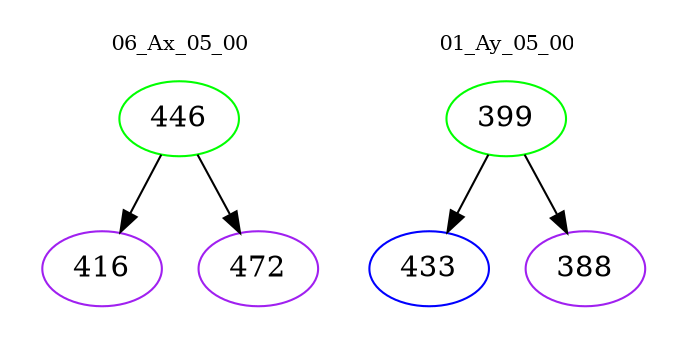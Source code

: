 digraph{
subgraph cluster_0 {
color = white
label = "06_Ax_05_00";
fontsize=10;
T0_446 [label="446", color="green"]
T0_446 -> T0_416 [color="black"]
T0_416 [label="416", color="purple"]
T0_446 -> T0_472 [color="black"]
T0_472 [label="472", color="purple"]
}
subgraph cluster_1 {
color = white
label = "01_Ay_05_00";
fontsize=10;
T1_399 [label="399", color="green"]
T1_399 -> T1_433 [color="black"]
T1_433 [label="433", color="blue"]
T1_399 -> T1_388 [color="black"]
T1_388 [label="388", color="purple"]
}
}
